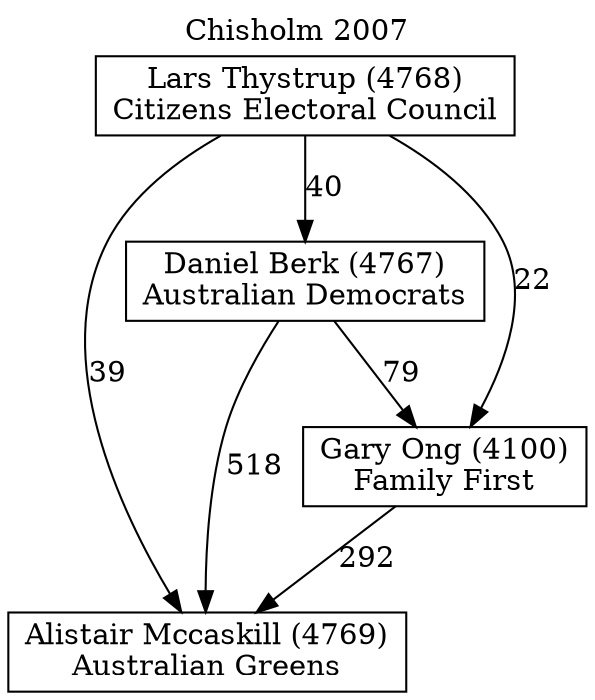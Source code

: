 // House preference flow
digraph "Alistair Mccaskill (4769)_Chisholm_2007" {
	graph [label="Chisholm 2007" labelloc=t mclimit=10]
	node [shape=box]
	"Alistair Mccaskill (4769)" [label="Alistair Mccaskill (4769)
Australian Greens"]
	"Daniel Berk (4767)" [label="Daniel Berk (4767)
Australian Democrats"]
	"Gary Ong (4100)" [label="Gary Ong (4100)
Family First"]
	"Lars Thystrup (4768)" [label="Lars Thystrup (4768)
Citizens Electoral Council"]
	"Daniel Berk (4767)" -> "Alistair Mccaskill (4769)" [label=518]
	"Daniel Berk (4767)" -> "Gary Ong (4100)" [label=79]
	"Gary Ong (4100)" -> "Alistair Mccaskill (4769)" [label=292]
	"Lars Thystrup (4768)" -> "Alistair Mccaskill (4769)" [label=39]
	"Lars Thystrup (4768)" -> "Daniel Berk (4767)" [label=40]
	"Lars Thystrup (4768)" -> "Gary Ong (4100)" [label=22]
}
